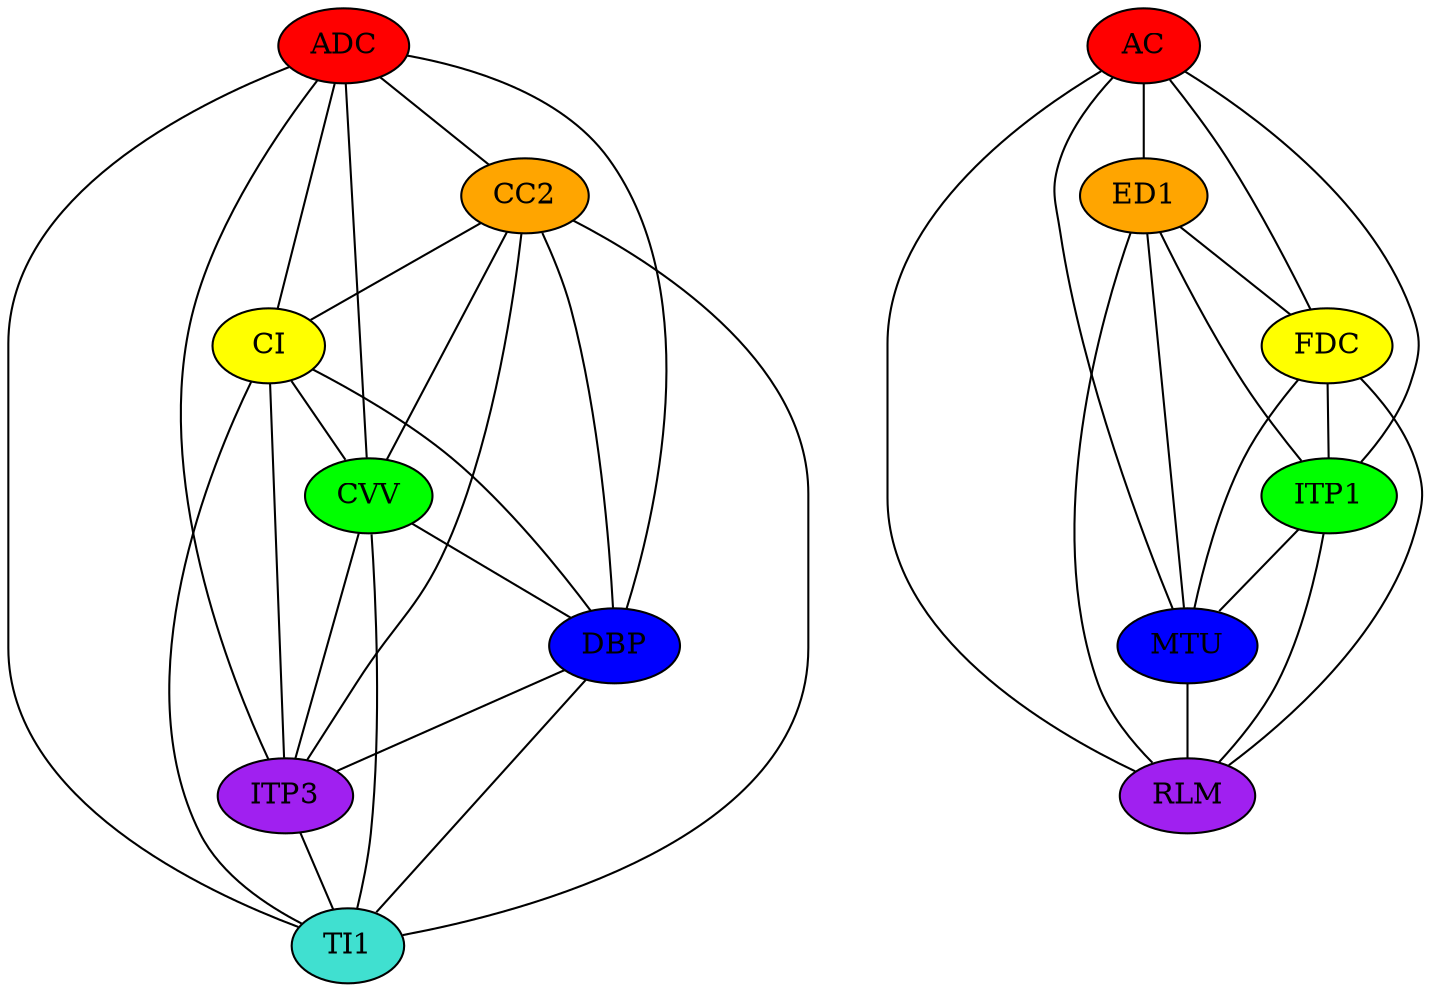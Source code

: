 strict graph Z {
	ADC [fillcolor=red, style=filled]
	CC2 [fillcolor=orange, style=filled]
	CI [fillcolor=yellow, style=filled]
	CVV [fillcolor=green, style=filled]
	DBP [fillcolor=blue, style=filled]
	ITP3 [fillcolor=purple, style=filled]
	TI1 [fillcolor=turquoise, style=filled]
	AC [fillcolor=red, style=filled]
	ED1 [fillcolor=orange, style=filled]
	FDC [fillcolor=yellow, style=filled]
	ITP1 [fillcolor=green, style=filled]
	MTU [fillcolor=blue, style=filled]
	RLM [fillcolor=purple, style=filled]
	ADC -- CC2
	ADC -- CI
	ADC -- CVV
	ADC -- DBP
	ADC -- ITP3
	ADC -- TI1
	CC2 -- ADC
	CC2 -- DBP
	CC2 -- CI
	CC2 -- CVV
	CC2 -- ITP3
	CC2 -- TI1
	CI -- ADC
	CI -- CC2
	CI -- CVV
	CI -- DBP
	CI -- ITP3
	CI -- TI1
	CVV -- ADC
	CVV -- CC2
	CVV -- CI
	CVV -- DBP
	CVV -- ITP3
	CVV -- TI1
	DBP -- ADC
	DBP -- CC2
	DBP -- CI
	DBP -- CVV
	DBP -- ITP3
	DBP -- TI1
	ITP3 -- ADC
	ITP3 -- CC2
	ITP3 -- CI
	ITP3 -- CVV
	ITP3 -- DBP
	ITP3 -- TI1
	TI1 -- ADC
	TI1 -- CC2
	TI1 -- CI
	TI1 -- CVV
	TI1 -- DBP
	TI1 -- ITP3
	AC -- ED1
	AC -- FDC
	AC -- ITP1
	AC -- MTU
	AC -- RLM
	ED1 -- AC
	ED1 -- FDC
	ED1 -- ITP1
	ED1 -- MTU
	ED1 -- RLM
	FDC -- AC
	FDC -- ED1
	FDC -- ITP1
	FDC -- MTU
	FDC -- RLM
	ITP1 -- AC
	ITP1 -- ED1
	ITP1 -- FDC
	ITP1 -- MTU
	ITP1 -- RLM
	MTU -- AC
	MTU -- ED1
	MTU -- FDC
	MTU -- ITP1
	MTU -- RLM
	RLM -- AC
	RLM -- ED1
	RLM -- FDC
	RLM -- ITP1
	RLM -- MTU
}